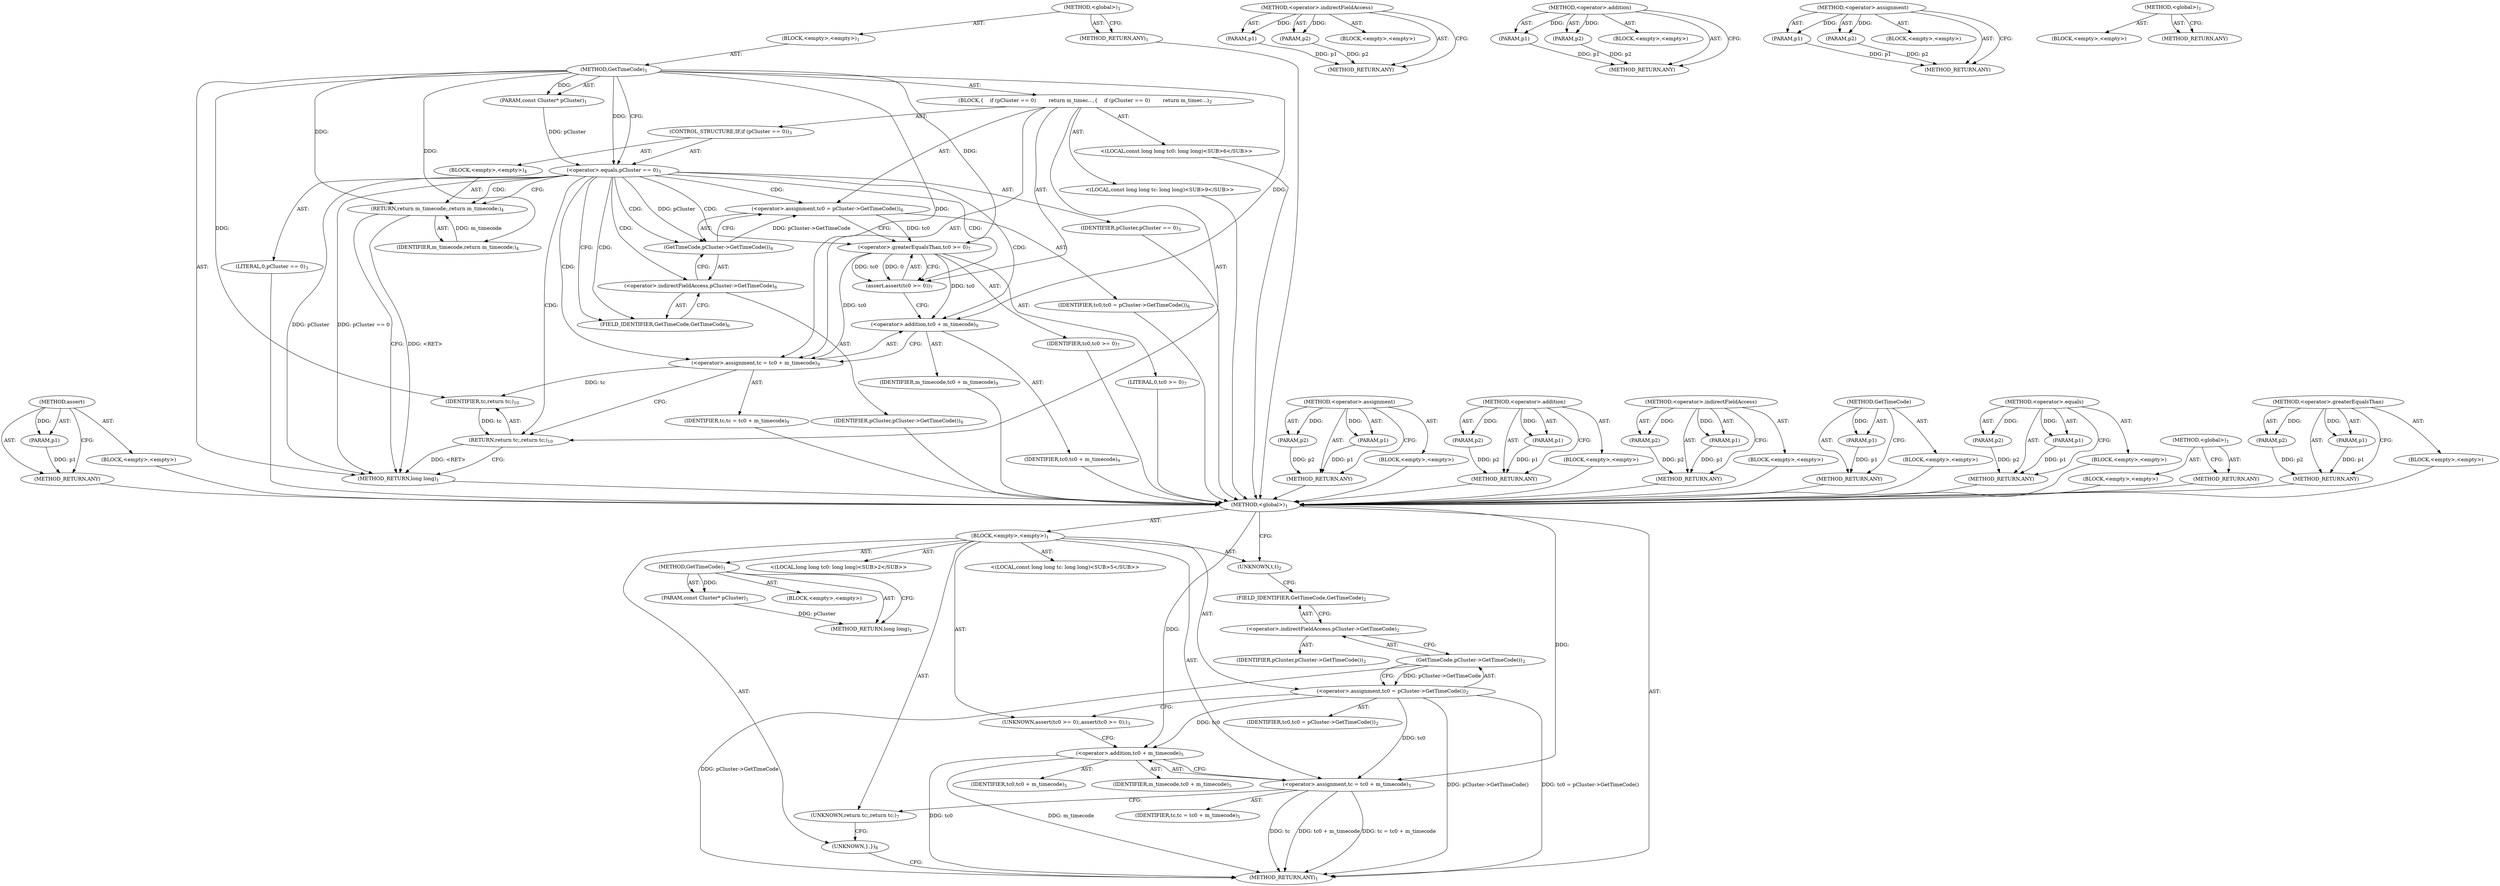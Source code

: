 digraph "&lt;global&gt;" {
vulnerable_77 [label=<(METHOD,assert)>];
vulnerable_78 [label=<(PARAM,p1)>];
vulnerable_79 [label=<(BLOCK,&lt;empty&gt;,&lt;empty&gt;)>];
vulnerable_80 [label=<(METHOD_RETURN,ANY)>];
vulnerable_6 [label=<(METHOD,&lt;global&gt;)<SUB>1</SUB>>];
vulnerable_7 [label=<(BLOCK,&lt;empty&gt;,&lt;empty&gt;)<SUB>1</SUB>>];
vulnerable_8 [label=<(METHOD,GetTimeCode)<SUB>1</SUB>>];
vulnerable_9 [label=<(PARAM,const Cluster* pCluster)<SUB>1</SUB>>];
vulnerable_10 [label=<(BLOCK,{
    if (pCluster == 0)
        return m_timec...,{
    if (pCluster == 0)
        return m_timec...)<SUB>2</SUB>>];
vulnerable_11 [label=<(CONTROL_STRUCTURE,IF,if (pCluster == 0))<SUB>3</SUB>>];
vulnerable_12 [label=<(&lt;operator&gt;.equals,pCluster == 0)<SUB>3</SUB>>];
vulnerable_13 [label=<(IDENTIFIER,pCluster,pCluster == 0)<SUB>3</SUB>>];
vulnerable_14 [label=<(LITERAL,0,pCluster == 0)<SUB>3</SUB>>];
vulnerable_15 [label=<(BLOCK,&lt;empty&gt;,&lt;empty&gt;)<SUB>4</SUB>>];
vulnerable_16 [label=<(RETURN,return m_timecode;,return m_timecode;)<SUB>4</SUB>>];
vulnerable_17 [label=<(IDENTIFIER,m_timecode,return m_timecode;)<SUB>4</SUB>>];
vulnerable_18 [label="<(LOCAL,const long long tc0: long long)<SUB>6</SUB>>"];
vulnerable_19 [label=<(&lt;operator&gt;.assignment,tc0 = pCluster-&gt;GetTimeCode())<SUB>6</SUB>>];
vulnerable_20 [label=<(IDENTIFIER,tc0,tc0 = pCluster-&gt;GetTimeCode())<SUB>6</SUB>>];
vulnerable_21 [label=<(GetTimeCode,pCluster-&gt;GetTimeCode())<SUB>6</SUB>>];
vulnerable_22 [label=<(&lt;operator&gt;.indirectFieldAccess,pCluster-&gt;GetTimeCode)<SUB>6</SUB>>];
vulnerable_23 [label=<(IDENTIFIER,pCluster,pCluster-&gt;GetTimeCode())<SUB>6</SUB>>];
vulnerable_24 [label=<(FIELD_IDENTIFIER,GetTimeCode,GetTimeCode)<SUB>6</SUB>>];
vulnerable_25 [label=<(assert,assert(tc0 &gt;= 0))<SUB>7</SUB>>];
vulnerable_26 [label=<(&lt;operator&gt;.greaterEqualsThan,tc0 &gt;= 0)<SUB>7</SUB>>];
vulnerable_27 [label=<(IDENTIFIER,tc0,tc0 &gt;= 0)<SUB>7</SUB>>];
vulnerable_28 [label=<(LITERAL,0,tc0 &gt;= 0)<SUB>7</SUB>>];
vulnerable_29 [label="<(LOCAL,const long long tc: long long)<SUB>9</SUB>>"];
vulnerable_30 [label=<(&lt;operator&gt;.assignment,tc = tc0 + m_timecode)<SUB>9</SUB>>];
vulnerable_31 [label=<(IDENTIFIER,tc,tc = tc0 + m_timecode)<SUB>9</SUB>>];
vulnerable_32 [label=<(&lt;operator&gt;.addition,tc0 + m_timecode)<SUB>9</SUB>>];
vulnerable_33 [label=<(IDENTIFIER,tc0,tc0 + m_timecode)<SUB>9</SUB>>];
vulnerable_34 [label=<(IDENTIFIER,m_timecode,tc0 + m_timecode)<SUB>9</SUB>>];
vulnerable_35 [label=<(RETURN,return tc;,return tc;)<SUB>10</SUB>>];
vulnerable_36 [label=<(IDENTIFIER,tc,return tc;)<SUB>10</SUB>>];
vulnerable_37 [label=<(METHOD_RETURN,long long)<SUB>1</SUB>>];
vulnerable_39 [label=<(METHOD_RETURN,ANY)<SUB>1</SUB>>];
vulnerable_63 [label=<(METHOD,&lt;operator&gt;.assignment)>];
vulnerable_64 [label=<(PARAM,p1)>];
vulnerable_65 [label=<(PARAM,p2)>];
vulnerable_66 [label=<(BLOCK,&lt;empty&gt;,&lt;empty&gt;)>];
vulnerable_67 [label=<(METHOD_RETURN,ANY)>];
vulnerable_86 [label=<(METHOD,&lt;operator&gt;.addition)>];
vulnerable_87 [label=<(PARAM,p1)>];
vulnerable_88 [label=<(PARAM,p2)>];
vulnerable_89 [label=<(BLOCK,&lt;empty&gt;,&lt;empty&gt;)>];
vulnerable_90 [label=<(METHOD_RETURN,ANY)>];
vulnerable_72 [label=<(METHOD,&lt;operator&gt;.indirectFieldAccess)>];
vulnerable_73 [label=<(PARAM,p1)>];
vulnerable_74 [label=<(PARAM,p2)>];
vulnerable_75 [label=<(BLOCK,&lt;empty&gt;,&lt;empty&gt;)>];
vulnerable_76 [label=<(METHOD_RETURN,ANY)>];
vulnerable_68 [label=<(METHOD,GetTimeCode)>];
vulnerable_69 [label=<(PARAM,p1)>];
vulnerable_70 [label=<(BLOCK,&lt;empty&gt;,&lt;empty&gt;)>];
vulnerable_71 [label=<(METHOD_RETURN,ANY)>];
vulnerable_58 [label=<(METHOD,&lt;operator&gt;.equals)>];
vulnerable_59 [label=<(PARAM,p1)>];
vulnerable_60 [label=<(PARAM,p2)>];
vulnerable_61 [label=<(BLOCK,&lt;empty&gt;,&lt;empty&gt;)>];
vulnerable_62 [label=<(METHOD_RETURN,ANY)>];
vulnerable_52 [label=<(METHOD,&lt;global&gt;)<SUB>1</SUB>>];
vulnerable_53 [label=<(BLOCK,&lt;empty&gt;,&lt;empty&gt;)>];
vulnerable_54 [label=<(METHOD_RETURN,ANY)>];
vulnerable_81 [label=<(METHOD,&lt;operator&gt;.greaterEqualsThan)>];
vulnerable_82 [label=<(PARAM,p1)>];
vulnerable_83 [label=<(PARAM,p2)>];
vulnerable_84 [label=<(BLOCK,&lt;empty&gt;,&lt;empty&gt;)>];
vulnerable_85 [label=<(METHOD_RETURN,ANY)>];
fixed_6 [label=<(METHOD,&lt;global&gt;)<SUB>1</SUB>>];
fixed_7 [label=<(BLOCK,&lt;empty&gt;,&lt;empty&gt;)<SUB>1</SUB>>];
fixed_8 [label=<(METHOD,GetTimeCode)<SUB>1</SUB>>];
fixed_9 [label=<(PARAM,const Cluster* pCluster)<SUB>1</SUB>>];
fixed_10 [label=<(BLOCK,&lt;empty&gt;,&lt;empty&gt;)>];
fixed_11 [label=<(METHOD_RETURN,long long)<SUB>1</SUB>>];
fixed_13 [label=<(UNKNOWN,t,t)<SUB>2</SUB>>];
fixed_14 [label="<(LOCAL,long long tc0: long long)<SUB>2</SUB>>"];
fixed_15 [label=<(&lt;operator&gt;.assignment,tc0 = pCluster-&gt;GetTimeCode())<SUB>2</SUB>>];
fixed_16 [label=<(IDENTIFIER,tc0,tc0 = pCluster-&gt;GetTimeCode())<SUB>2</SUB>>];
fixed_17 [label=<(GetTimeCode,pCluster-&gt;GetTimeCode())<SUB>2</SUB>>];
fixed_18 [label=<(&lt;operator&gt;.indirectFieldAccess,pCluster-&gt;GetTimeCode)<SUB>2</SUB>>];
fixed_19 [label=<(IDENTIFIER,pCluster,pCluster-&gt;GetTimeCode())<SUB>2</SUB>>];
fixed_20 [label=<(FIELD_IDENTIFIER,GetTimeCode,GetTimeCode)<SUB>2</SUB>>];
fixed_21 [label=<(UNKNOWN,assert(tc0 &gt;= 0);,assert(tc0 &gt;= 0);)<SUB>3</SUB>>];
fixed_22 [label="<(LOCAL,const long long tc: long long)<SUB>5</SUB>>"];
fixed_23 [label=<(&lt;operator&gt;.assignment,tc = tc0 + m_timecode)<SUB>5</SUB>>];
fixed_24 [label=<(IDENTIFIER,tc,tc = tc0 + m_timecode)<SUB>5</SUB>>];
fixed_25 [label=<(&lt;operator&gt;.addition,tc0 + m_timecode)<SUB>5</SUB>>];
fixed_26 [label=<(IDENTIFIER,tc0,tc0 + m_timecode)<SUB>5</SUB>>];
fixed_27 [label=<(IDENTIFIER,m_timecode,tc0 + m_timecode)<SUB>5</SUB>>];
fixed_28 [label=<(UNKNOWN,return tc;,return tc;)<SUB>7</SUB>>];
fixed_29 [label=<(UNKNOWN,},})<SUB>8</SUB>>];
fixed_30 [label=<(METHOD_RETURN,ANY)<SUB>1</SUB>>];
fixed_50 [label=<(METHOD,&lt;operator&gt;.indirectFieldAccess)>];
fixed_51 [label=<(PARAM,p1)>];
fixed_52 [label=<(PARAM,p2)>];
fixed_53 [label=<(BLOCK,&lt;empty&gt;,&lt;empty&gt;)>];
fixed_54 [label=<(METHOD_RETURN,ANY)>];
fixed_55 [label=<(METHOD,&lt;operator&gt;.addition)>];
fixed_56 [label=<(PARAM,p1)>];
fixed_57 [label=<(PARAM,p2)>];
fixed_58 [label=<(BLOCK,&lt;empty&gt;,&lt;empty&gt;)>];
fixed_59 [label=<(METHOD_RETURN,ANY)>];
fixed_45 [label=<(METHOD,&lt;operator&gt;.assignment)>];
fixed_46 [label=<(PARAM,p1)>];
fixed_47 [label=<(PARAM,p2)>];
fixed_48 [label=<(BLOCK,&lt;empty&gt;,&lt;empty&gt;)>];
fixed_49 [label=<(METHOD_RETURN,ANY)>];
fixed_39 [label=<(METHOD,&lt;global&gt;)<SUB>1</SUB>>];
fixed_40 [label=<(BLOCK,&lt;empty&gt;,&lt;empty&gt;)>];
fixed_41 [label=<(METHOD_RETURN,ANY)>];
vulnerable_77 -> vulnerable_78  [key=0, label="AST: "];
vulnerable_77 -> vulnerable_78  [key=1, label="DDG: "];
vulnerable_77 -> vulnerable_79  [key=0, label="AST: "];
vulnerable_77 -> vulnerable_80  [key=0, label="AST: "];
vulnerable_77 -> vulnerable_80  [key=1, label="CFG: "];
vulnerable_78 -> vulnerable_80  [key=0, label="DDG: p1"];
vulnerable_79 -> fixed_6  [key=0];
vulnerable_80 -> fixed_6  [key=0];
vulnerable_6 -> vulnerable_7  [key=0, label="AST: "];
vulnerable_6 -> vulnerable_39  [key=0, label="AST: "];
vulnerable_6 -> vulnerable_39  [key=1, label="CFG: "];
vulnerable_7 -> vulnerable_8  [key=0, label="AST: "];
vulnerable_8 -> vulnerable_9  [key=0, label="AST: "];
vulnerable_8 -> vulnerable_9  [key=1, label="DDG: "];
vulnerable_8 -> vulnerable_10  [key=0, label="AST: "];
vulnerable_8 -> vulnerable_37  [key=0, label="AST: "];
vulnerable_8 -> vulnerable_12  [key=0, label="CFG: "];
vulnerable_8 -> vulnerable_12  [key=1, label="DDG: "];
vulnerable_8 -> vulnerable_30  [key=0, label="DDG: "];
vulnerable_8 -> vulnerable_36  [key=0, label="DDG: "];
vulnerable_8 -> vulnerable_16  [key=0, label="DDG: "];
vulnerable_8 -> vulnerable_26  [key=0, label="DDG: "];
vulnerable_8 -> vulnerable_32  [key=0, label="DDG: "];
vulnerable_8 -> vulnerable_17  [key=0, label="DDG: "];
vulnerable_9 -> vulnerable_12  [key=0, label="DDG: pCluster"];
vulnerable_10 -> vulnerable_11  [key=0, label="AST: "];
vulnerable_10 -> vulnerable_18  [key=0, label="AST: "];
vulnerable_10 -> vulnerable_19  [key=0, label="AST: "];
vulnerable_10 -> vulnerable_25  [key=0, label="AST: "];
vulnerable_10 -> vulnerable_29  [key=0, label="AST: "];
vulnerable_10 -> vulnerable_30  [key=0, label="AST: "];
vulnerable_10 -> vulnerable_35  [key=0, label="AST: "];
vulnerable_11 -> vulnerable_12  [key=0, label="AST: "];
vulnerable_11 -> vulnerable_15  [key=0, label="AST: "];
vulnerable_12 -> vulnerable_13  [key=0, label="AST: "];
vulnerable_12 -> vulnerable_14  [key=0, label="AST: "];
vulnerable_12 -> vulnerable_16  [key=0, label="CFG: "];
vulnerable_12 -> vulnerable_16  [key=1, label="CDG: "];
vulnerable_12 -> vulnerable_24  [key=0, label="CFG: "];
vulnerable_12 -> vulnerable_24  [key=1, label="CDG: "];
vulnerable_12 -> vulnerable_37  [key=0, label="DDG: pCluster"];
vulnerable_12 -> vulnerable_37  [key=1, label="DDG: pCluster == 0"];
vulnerable_12 -> vulnerable_21  [key=0, label="DDG: pCluster"];
vulnerable_12 -> vulnerable_21  [key=1, label="CDG: "];
vulnerable_12 -> vulnerable_30  [key=0, label="CDG: "];
vulnerable_12 -> vulnerable_32  [key=0, label="CDG: "];
vulnerable_12 -> vulnerable_26  [key=0, label="CDG: "];
vulnerable_12 -> vulnerable_19  [key=0, label="CDG: "];
vulnerable_12 -> vulnerable_35  [key=0, label="CDG: "];
vulnerable_12 -> vulnerable_25  [key=0, label="CDG: "];
vulnerable_12 -> vulnerable_22  [key=0, label="CDG: "];
vulnerable_13 -> fixed_6  [key=0];
vulnerable_14 -> fixed_6  [key=0];
vulnerable_15 -> vulnerable_16  [key=0, label="AST: "];
vulnerable_16 -> vulnerable_17  [key=0, label="AST: "];
vulnerable_16 -> vulnerable_37  [key=0, label="CFG: "];
vulnerable_16 -> vulnerable_37  [key=1, label="DDG: &lt;RET&gt;"];
vulnerable_17 -> vulnerable_16  [key=0, label="DDG: m_timecode"];
vulnerable_18 -> fixed_6  [key=0];
vulnerable_19 -> vulnerable_20  [key=0, label="AST: "];
vulnerable_19 -> vulnerable_21  [key=0, label="AST: "];
vulnerable_19 -> vulnerable_26  [key=0, label="CFG: "];
vulnerable_19 -> vulnerable_26  [key=1, label="DDG: tc0"];
vulnerable_20 -> fixed_6  [key=0];
vulnerable_21 -> vulnerable_22  [key=0, label="AST: "];
vulnerable_21 -> vulnerable_19  [key=0, label="CFG: "];
vulnerable_21 -> vulnerable_19  [key=1, label="DDG: pCluster-&gt;GetTimeCode"];
vulnerable_22 -> vulnerable_23  [key=0, label="AST: "];
vulnerable_22 -> vulnerable_24  [key=0, label="AST: "];
vulnerable_22 -> vulnerable_21  [key=0, label="CFG: "];
vulnerable_23 -> fixed_6  [key=0];
vulnerable_24 -> vulnerable_22  [key=0, label="CFG: "];
vulnerable_25 -> vulnerable_26  [key=0, label="AST: "];
vulnerable_25 -> vulnerable_32  [key=0, label="CFG: "];
vulnerable_26 -> vulnerable_27  [key=0, label="AST: "];
vulnerable_26 -> vulnerable_28  [key=0, label="AST: "];
vulnerable_26 -> vulnerable_25  [key=0, label="CFG: "];
vulnerable_26 -> vulnerable_25  [key=1, label="DDG: tc0"];
vulnerable_26 -> vulnerable_25  [key=2, label="DDG: 0"];
vulnerable_26 -> vulnerable_30  [key=0, label="DDG: tc0"];
vulnerable_26 -> vulnerable_32  [key=0, label="DDG: tc0"];
vulnerable_27 -> fixed_6  [key=0];
vulnerable_28 -> fixed_6  [key=0];
vulnerable_29 -> fixed_6  [key=0];
vulnerable_30 -> vulnerable_31  [key=0, label="AST: "];
vulnerable_30 -> vulnerable_32  [key=0, label="AST: "];
vulnerable_30 -> vulnerable_35  [key=0, label="CFG: "];
vulnerable_30 -> vulnerable_36  [key=0, label="DDG: tc"];
vulnerable_31 -> fixed_6  [key=0];
vulnerable_32 -> vulnerable_33  [key=0, label="AST: "];
vulnerable_32 -> vulnerable_34  [key=0, label="AST: "];
vulnerable_32 -> vulnerable_30  [key=0, label="CFG: "];
vulnerable_33 -> fixed_6  [key=0];
vulnerable_34 -> fixed_6  [key=0];
vulnerable_35 -> vulnerable_36  [key=0, label="AST: "];
vulnerable_35 -> vulnerable_37  [key=0, label="CFG: "];
vulnerable_35 -> vulnerable_37  [key=1, label="DDG: &lt;RET&gt;"];
vulnerable_36 -> vulnerable_35  [key=0, label="DDG: tc"];
vulnerable_37 -> fixed_6  [key=0];
vulnerable_39 -> fixed_6  [key=0];
vulnerable_63 -> vulnerable_64  [key=0, label="AST: "];
vulnerable_63 -> vulnerable_64  [key=1, label="DDG: "];
vulnerable_63 -> vulnerable_66  [key=0, label="AST: "];
vulnerable_63 -> vulnerable_65  [key=0, label="AST: "];
vulnerable_63 -> vulnerable_65  [key=1, label="DDG: "];
vulnerable_63 -> vulnerable_67  [key=0, label="AST: "];
vulnerable_63 -> vulnerable_67  [key=1, label="CFG: "];
vulnerable_64 -> vulnerable_67  [key=0, label="DDG: p1"];
vulnerable_65 -> vulnerable_67  [key=0, label="DDG: p2"];
vulnerable_66 -> fixed_6  [key=0];
vulnerable_67 -> fixed_6  [key=0];
vulnerable_86 -> vulnerable_87  [key=0, label="AST: "];
vulnerable_86 -> vulnerable_87  [key=1, label="DDG: "];
vulnerable_86 -> vulnerable_89  [key=0, label="AST: "];
vulnerable_86 -> vulnerable_88  [key=0, label="AST: "];
vulnerable_86 -> vulnerable_88  [key=1, label="DDG: "];
vulnerable_86 -> vulnerable_90  [key=0, label="AST: "];
vulnerable_86 -> vulnerable_90  [key=1, label="CFG: "];
vulnerable_87 -> vulnerable_90  [key=0, label="DDG: p1"];
vulnerable_88 -> vulnerable_90  [key=0, label="DDG: p2"];
vulnerable_89 -> fixed_6  [key=0];
vulnerable_90 -> fixed_6  [key=0];
vulnerable_72 -> vulnerable_73  [key=0, label="AST: "];
vulnerable_72 -> vulnerable_73  [key=1, label="DDG: "];
vulnerable_72 -> vulnerable_75  [key=0, label="AST: "];
vulnerable_72 -> vulnerable_74  [key=0, label="AST: "];
vulnerable_72 -> vulnerable_74  [key=1, label="DDG: "];
vulnerable_72 -> vulnerable_76  [key=0, label="AST: "];
vulnerable_72 -> vulnerable_76  [key=1, label="CFG: "];
vulnerable_73 -> vulnerable_76  [key=0, label="DDG: p1"];
vulnerable_74 -> vulnerable_76  [key=0, label="DDG: p2"];
vulnerable_75 -> fixed_6  [key=0];
vulnerable_76 -> fixed_6  [key=0];
vulnerable_68 -> vulnerable_69  [key=0, label="AST: "];
vulnerable_68 -> vulnerable_69  [key=1, label="DDG: "];
vulnerable_68 -> vulnerable_70  [key=0, label="AST: "];
vulnerable_68 -> vulnerable_71  [key=0, label="AST: "];
vulnerable_68 -> vulnerable_71  [key=1, label="CFG: "];
vulnerable_69 -> vulnerable_71  [key=0, label="DDG: p1"];
vulnerable_70 -> fixed_6  [key=0];
vulnerable_71 -> fixed_6  [key=0];
vulnerable_58 -> vulnerable_59  [key=0, label="AST: "];
vulnerable_58 -> vulnerable_59  [key=1, label="DDG: "];
vulnerable_58 -> vulnerable_61  [key=0, label="AST: "];
vulnerable_58 -> vulnerable_60  [key=0, label="AST: "];
vulnerable_58 -> vulnerable_60  [key=1, label="DDG: "];
vulnerable_58 -> vulnerable_62  [key=0, label="AST: "];
vulnerable_58 -> vulnerable_62  [key=1, label="CFG: "];
vulnerable_59 -> vulnerable_62  [key=0, label="DDG: p1"];
vulnerable_60 -> vulnerable_62  [key=0, label="DDG: p2"];
vulnerable_61 -> fixed_6  [key=0];
vulnerable_62 -> fixed_6  [key=0];
vulnerable_52 -> vulnerable_53  [key=0, label="AST: "];
vulnerable_52 -> vulnerable_54  [key=0, label="AST: "];
vulnerable_52 -> vulnerable_54  [key=1, label="CFG: "];
vulnerable_53 -> fixed_6  [key=0];
vulnerable_54 -> fixed_6  [key=0];
vulnerable_81 -> vulnerable_82  [key=0, label="AST: "];
vulnerable_81 -> vulnerable_82  [key=1, label="DDG: "];
vulnerable_81 -> vulnerable_84  [key=0, label="AST: "];
vulnerable_81 -> vulnerable_83  [key=0, label="AST: "];
vulnerable_81 -> vulnerable_83  [key=1, label="DDG: "];
vulnerable_81 -> vulnerable_85  [key=0, label="AST: "];
vulnerable_81 -> vulnerable_85  [key=1, label="CFG: "];
vulnerable_82 -> vulnerable_85  [key=0, label="DDG: p1"];
vulnerable_83 -> vulnerable_85  [key=0, label="DDG: p2"];
vulnerable_84 -> fixed_6  [key=0];
vulnerable_85 -> fixed_6  [key=0];
fixed_6 -> fixed_7  [key=0, label="AST: "];
fixed_6 -> fixed_30  [key=0, label="AST: "];
fixed_6 -> fixed_13  [key=0, label="CFG: "];
fixed_6 -> fixed_23  [key=0, label="DDG: "];
fixed_6 -> fixed_25  [key=0, label="DDG: "];
fixed_7 -> fixed_8  [key=0, label="AST: "];
fixed_7 -> fixed_13  [key=0, label="AST: "];
fixed_7 -> fixed_14  [key=0, label="AST: "];
fixed_7 -> fixed_15  [key=0, label="AST: "];
fixed_7 -> fixed_21  [key=0, label="AST: "];
fixed_7 -> fixed_22  [key=0, label="AST: "];
fixed_7 -> fixed_23  [key=0, label="AST: "];
fixed_7 -> fixed_28  [key=0, label="AST: "];
fixed_7 -> fixed_29  [key=0, label="AST: "];
fixed_8 -> fixed_9  [key=0, label="AST: "];
fixed_8 -> fixed_9  [key=1, label="DDG: "];
fixed_8 -> fixed_10  [key=0, label="AST: "];
fixed_8 -> fixed_11  [key=0, label="AST: "];
fixed_8 -> fixed_11  [key=1, label="CFG: "];
fixed_9 -> fixed_11  [key=0, label="DDG: pCluster"];
fixed_13 -> fixed_20  [key=0, label="CFG: "];
fixed_15 -> fixed_16  [key=0, label="AST: "];
fixed_15 -> fixed_17  [key=0, label="AST: "];
fixed_15 -> fixed_21  [key=0, label="CFG: "];
fixed_15 -> fixed_30  [key=0, label="DDG: pCluster-&gt;GetTimeCode()"];
fixed_15 -> fixed_30  [key=1, label="DDG: tc0 = pCluster-&gt;GetTimeCode()"];
fixed_15 -> fixed_23  [key=0, label="DDG: tc0"];
fixed_15 -> fixed_25  [key=0, label="DDG: tc0"];
fixed_17 -> fixed_18  [key=0, label="AST: "];
fixed_17 -> fixed_15  [key=0, label="CFG: "];
fixed_17 -> fixed_15  [key=1, label="DDG: pCluster-&gt;GetTimeCode"];
fixed_17 -> fixed_30  [key=0, label="DDG: pCluster-&gt;GetTimeCode"];
fixed_18 -> fixed_19  [key=0, label="AST: "];
fixed_18 -> fixed_20  [key=0, label="AST: "];
fixed_18 -> fixed_17  [key=0, label="CFG: "];
fixed_20 -> fixed_18  [key=0, label="CFG: "];
fixed_21 -> fixed_25  [key=0, label="CFG: "];
fixed_23 -> fixed_24  [key=0, label="AST: "];
fixed_23 -> fixed_25  [key=0, label="AST: "];
fixed_23 -> fixed_28  [key=0, label="CFG: "];
fixed_23 -> fixed_30  [key=0, label="DDG: tc"];
fixed_23 -> fixed_30  [key=1, label="DDG: tc0 + m_timecode"];
fixed_23 -> fixed_30  [key=2, label="DDG: tc = tc0 + m_timecode"];
fixed_25 -> fixed_26  [key=0, label="AST: "];
fixed_25 -> fixed_27  [key=0, label="AST: "];
fixed_25 -> fixed_23  [key=0, label="CFG: "];
fixed_25 -> fixed_30  [key=0, label="DDG: tc0"];
fixed_25 -> fixed_30  [key=1, label="DDG: m_timecode"];
fixed_28 -> fixed_29  [key=0, label="CFG: "];
fixed_29 -> fixed_30  [key=0, label="CFG: "];
fixed_50 -> fixed_51  [key=0, label="AST: "];
fixed_50 -> fixed_51  [key=1, label="DDG: "];
fixed_50 -> fixed_53  [key=0, label="AST: "];
fixed_50 -> fixed_52  [key=0, label="AST: "];
fixed_50 -> fixed_52  [key=1, label="DDG: "];
fixed_50 -> fixed_54  [key=0, label="AST: "];
fixed_50 -> fixed_54  [key=1, label="CFG: "];
fixed_51 -> fixed_54  [key=0, label="DDG: p1"];
fixed_52 -> fixed_54  [key=0, label="DDG: p2"];
fixed_55 -> fixed_56  [key=0, label="AST: "];
fixed_55 -> fixed_56  [key=1, label="DDG: "];
fixed_55 -> fixed_58  [key=0, label="AST: "];
fixed_55 -> fixed_57  [key=0, label="AST: "];
fixed_55 -> fixed_57  [key=1, label="DDG: "];
fixed_55 -> fixed_59  [key=0, label="AST: "];
fixed_55 -> fixed_59  [key=1, label="CFG: "];
fixed_56 -> fixed_59  [key=0, label="DDG: p1"];
fixed_57 -> fixed_59  [key=0, label="DDG: p2"];
fixed_45 -> fixed_46  [key=0, label="AST: "];
fixed_45 -> fixed_46  [key=1, label="DDG: "];
fixed_45 -> fixed_48  [key=0, label="AST: "];
fixed_45 -> fixed_47  [key=0, label="AST: "];
fixed_45 -> fixed_47  [key=1, label="DDG: "];
fixed_45 -> fixed_49  [key=0, label="AST: "];
fixed_45 -> fixed_49  [key=1, label="CFG: "];
fixed_46 -> fixed_49  [key=0, label="DDG: p1"];
fixed_47 -> fixed_49  [key=0, label="DDG: p2"];
fixed_39 -> fixed_40  [key=0, label="AST: "];
fixed_39 -> fixed_41  [key=0, label="AST: "];
fixed_39 -> fixed_41  [key=1, label="CFG: "];
}
